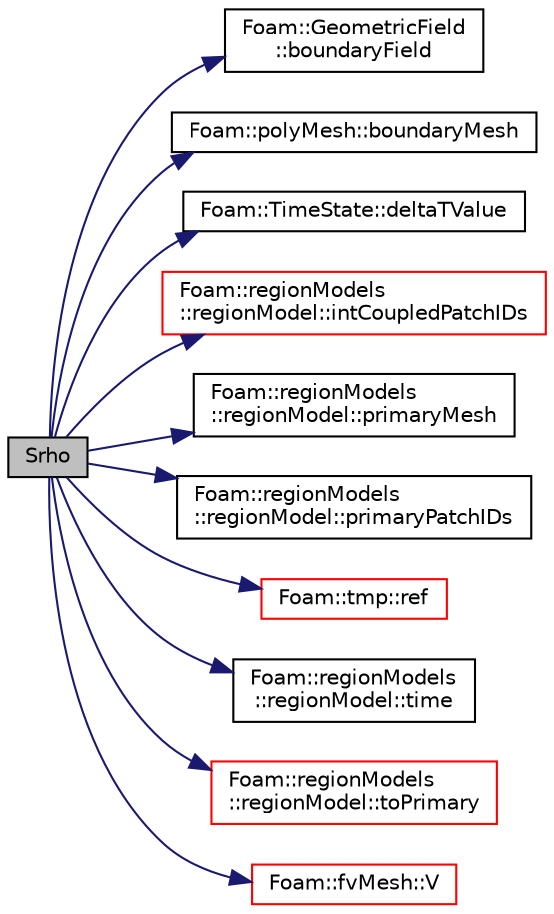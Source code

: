 digraph "Srho"
{
  bgcolor="transparent";
  edge [fontname="Helvetica",fontsize="10",labelfontname="Helvetica",labelfontsize="10"];
  node [fontname="Helvetica",fontsize="10",shape=record];
  rankdir="LR";
  Node1 [label="Srho",height=0.2,width=0.4,color="black", fillcolor="grey75", style="filled", fontcolor="black"];
  Node1 -> Node2 [color="midnightblue",fontsize="10",style="solid",fontname="Helvetica"];
  Node2 [label="Foam::GeometricField\l::boundaryField",height=0.2,width=0.4,color="black",URL="$a00930.html#a6987ef31fb532d0fc43c84eca14fe558",tooltip="Return const-reference to the boundary field. "];
  Node1 -> Node3 [color="midnightblue",fontsize="10",style="solid",fontname="Helvetica"];
  Node3 [label="Foam::polyMesh::boundaryMesh",height=0.2,width=0.4,color="black",URL="$a01954.html#a6b7f5ba89250dbd7a1c6c7860ab60fe3",tooltip="Return boundary mesh. "];
  Node1 -> Node4 [color="midnightblue",fontsize="10",style="solid",fontname="Helvetica"];
  Node4 [label="Foam::TimeState::deltaTValue",height=0.2,width=0.4,color="black",URL="$a02702.html#a1508533903ff59ee99b4f85c41bb6ad5",tooltip="Return time step value. "];
  Node1 -> Node5 [color="midnightblue",fontsize="10",style="solid",fontname="Helvetica"];
  Node5 [label="Foam::regionModels\l::regionModel::intCoupledPatchIDs",height=0.2,width=0.4,color="red",URL="$a02186.html#ad75b54aeb1e43181b794a1c1b98cafa0",tooltip="Return the list of patch IDs internally coupled with the. "];
  Node1 -> Node6 [color="midnightblue",fontsize="10",style="solid",fontname="Helvetica"];
  Node6 [label="Foam::regionModels\l::regionModel::primaryMesh",height=0.2,width=0.4,color="black",URL="$a02186.html#a3f74d6f26fb409562d28d2365d1bbf12",tooltip="Return the reference to the primary mesh database. "];
  Node1 -> Node7 [color="midnightblue",fontsize="10",style="solid",fontname="Helvetica"];
  Node7 [label="Foam::regionModels\l::regionModel::primaryPatchIDs",height=0.2,width=0.4,color="black",URL="$a02186.html#a9fb95967ef5e21a0b2fe85ebff227715",tooltip="Return the list of patch IDs on the primary region coupled. "];
  Node1 -> Node8 [color="midnightblue",fontsize="10",style="solid",fontname="Helvetica"];
  Node8 [label="Foam::tmp::ref",height=0.2,width=0.4,color="red",URL="$a02707.html#af16202cc9b8e931206cfceb8d9779bb2",tooltip="Return non-const reference or generate a fatal error. "];
  Node1 -> Node9 [color="midnightblue",fontsize="10",style="solid",fontname="Helvetica"];
  Node9 [label="Foam::regionModels\l::regionModel::time",height=0.2,width=0.4,color="black",URL="$a02186.html#ab5a56b597db315d880e81c09a4341244",tooltip="Return the reference to the time database. "];
  Node1 -> Node10 [color="midnightblue",fontsize="10",style="solid",fontname="Helvetica"];
  Node10 [label="Foam::regionModels\l::regionModel::toPrimary",height=0.2,width=0.4,color="red",URL="$a02186.html#a884fb1f002b31a955ba9772581aab6be",tooltip="Convert a local region field to the primary region. "];
  Node1 -> Node11 [color="midnightblue",fontsize="10",style="solid",fontname="Helvetica"];
  Node11 [label="Foam::fvMesh::V",height=0.2,width=0.4,color="red",URL="$a00885.html#a27cd86423696afe77220320c31fba00c",tooltip="Return cell volumes. "];
}
